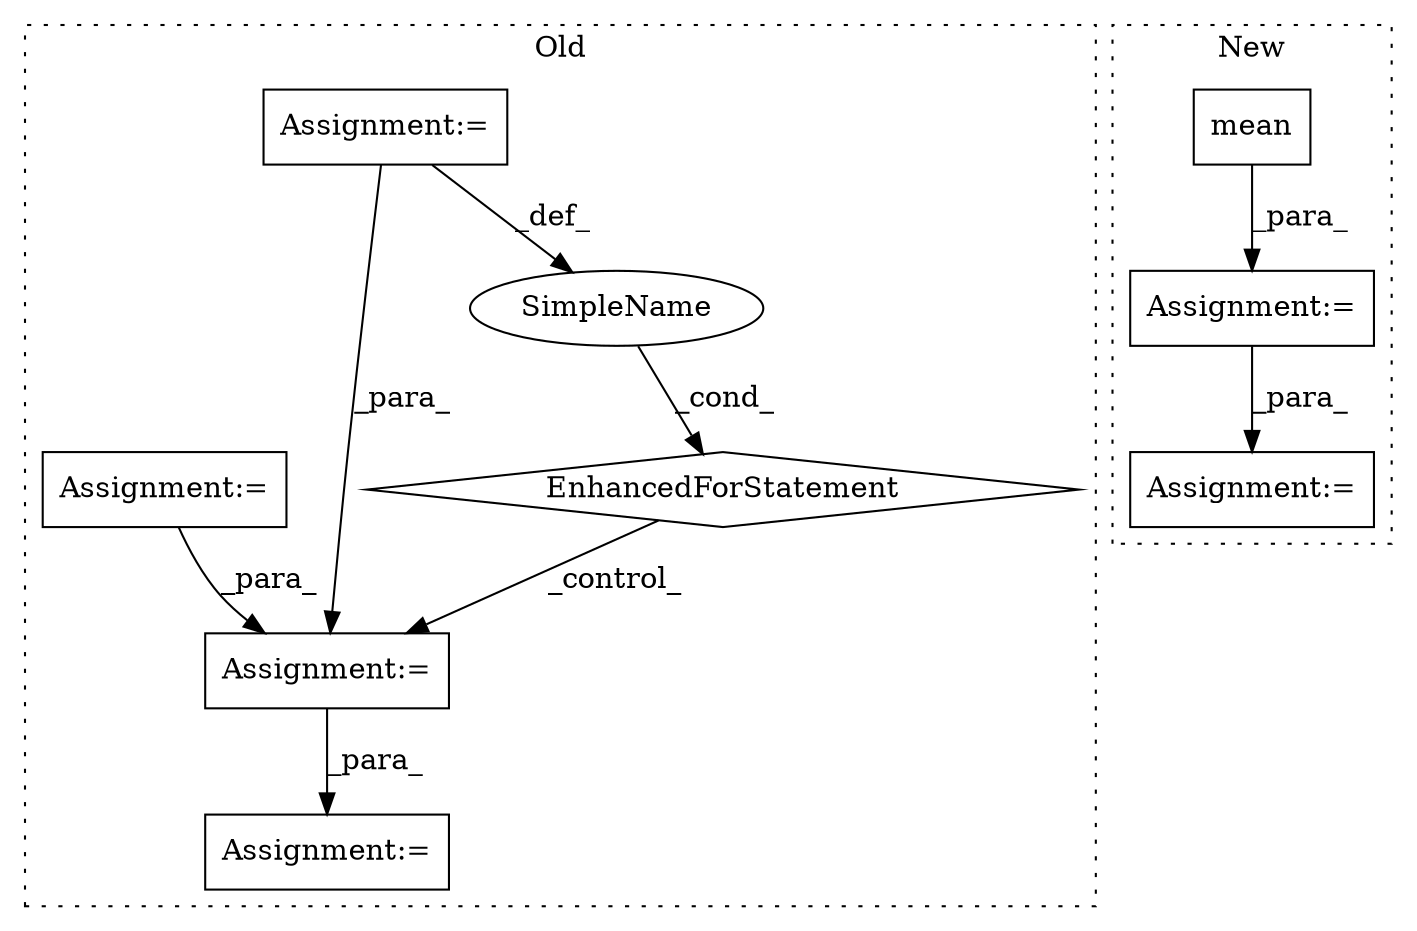 digraph G {
subgraph cluster0 {
1 [label="EnhancedForStatement" a="70" s="3112,3189" l="53,2" shape="diamond"];
3 [label="Assignment:=" a="7" s="3112,3189" l="53,2" shape="box"];
4 [label="Assignment:=" a="7" s="3212" l="1" shape="box"];
5 [label="SimpleName" a="42" s="3169" l="1" shape="ellipse"];
7 [label="Assignment:=" a="7" s="3096" l="1" shape="box"];
9 [label="Assignment:=" a="7" s="3293" l="1" shape="box"];
label = "Old";
style="dotted";
}
subgraph cluster1 {
2 [label="mean" a="32" s="2660,2666" l="5,1" shape="box"];
6 [label="Assignment:=" a="7" s="2689" l="1" shape="box"];
8 [label="Assignment:=" a="7" s="2649" l="1" shape="box"];
label = "New";
style="dotted";
}
1 -> 4 [label="_control_"];
2 -> 8 [label="_para_"];
3 -> 4 [label="_para_"];
3 -> 5 [label="_def_"];
4 -> 9 [label="_para_"];
5 -> 1 [label="_cond_"];
7 -> 4 [label="_para_"];
8 -> 6 [label="_para_"];
}